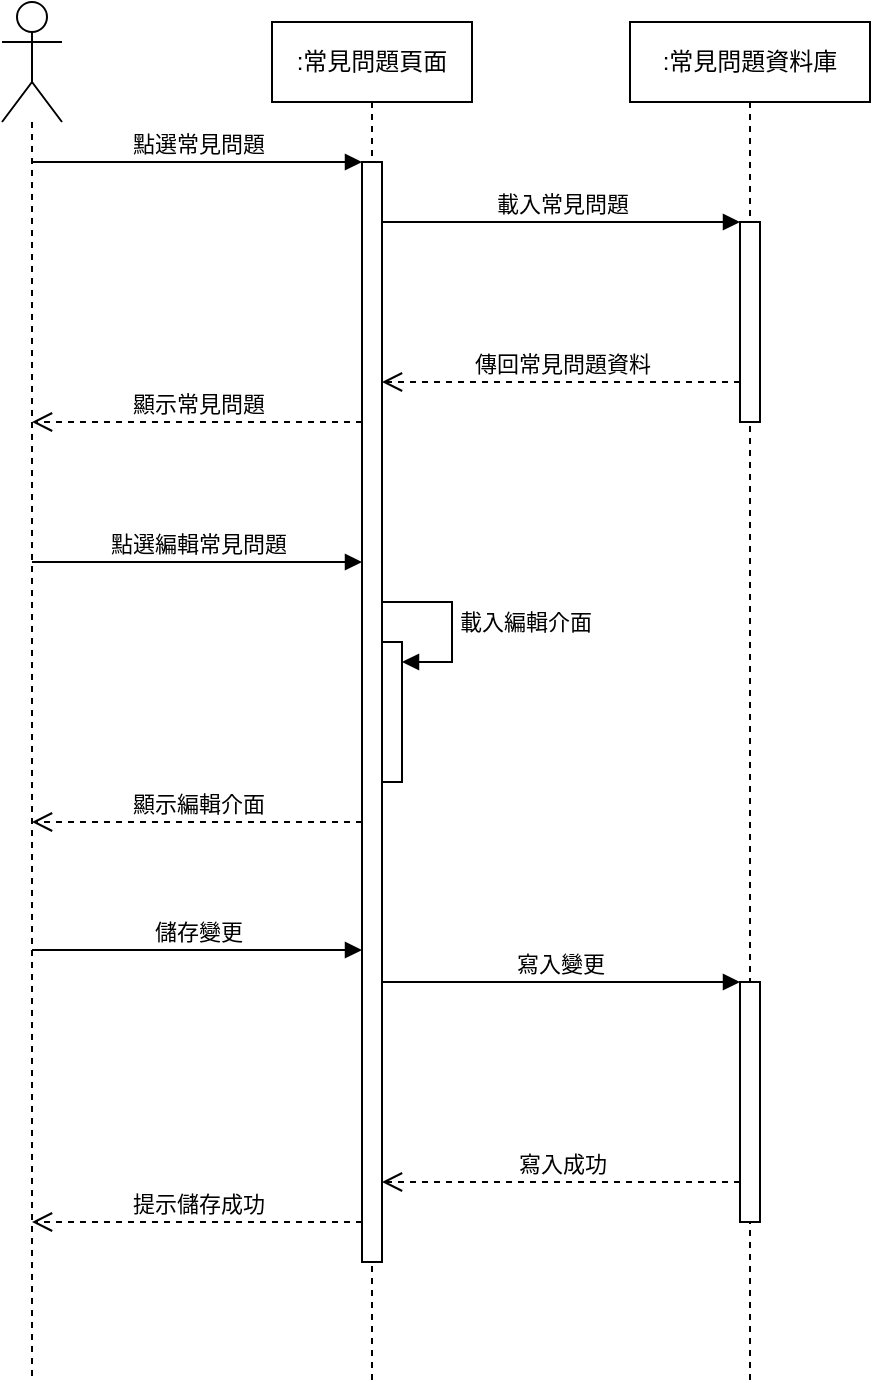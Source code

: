 <mxfile version="21.6.5" type="device">
  <diagram name="Page-1" id="2YBvvXClWsGukQMizWep">
    <mxGraphModel dx="1418" dy="828" grid="1" gridSize="10" guides="1" tooltips="1" connect="1" arrows="1" fold="1" page="1" pageScale="1" pageWidth="827" pageHeight="1169" math="0" shadow="0">
      <root>
        <mxCell id="0" />
        <mxCell id="1" parent="0" />
        <mxCell id="aM9ryv3xv72pqoxQDRHE-1" value=":常見問題頁面" style="shape=umlLifeline;perimeter=lifelinePerimeter;whiteSpace=wrap;html=1;container=0;dropTarget=0;collapsible=0;recursiveResize=0;outlineConnect=0;portConstraint=eastwest;newEdgeStyle={&quot;edgeStyle&quot;:&quot;elbowEdgeStyle&quot;,&quot;elbow&quot;:&quot;vertical&quot;,&quot;curved&quot;:0,&quot;rounded&quot;:0};" parent="1" vertex="1">
          <mxGeometry x="175" y="50" width="100" height="680" as="geometry" />
        </mxCell>
        <mxCell id="aM9ryv3xv72pqoxQDRHE-2" value="" style="html=1;points=[];perimeter=orthogonalPerimeter;outlineConnect=0;targetShapes=umlLifeline;portConstraint=eastwest;newEdgeStyle={&quot;edgeStyle&quot;:&quot;elbowEdgeStyle&quot;,&quot;elbow&quot;:&quot;vertical&quot;,&quot;curved&quot;:0,&quot;rounded&quot;:0};" parent="aM9ryv3xv72pqoxQDRHE-1" vertex="1">
          <mxGeometry x="45" y="70" width="10" height="550" as="geometry" />
        </mxCell>
        <mxCell id="ceOm1Rmb6s5dr9ztonqF-9" value="" style="html=1;points=[];perimeter=orthogonalPerimeter;outlineConnect=0;targetShapes=umlLifeline;portConstraint=eastwest;newEdgeStyle={&quot;edgeStyle&quot;:&quot;elbowEdgeStyle&quot;,&quot;elbow&quot;:&quot;vertical&quot;,&quot;curved&quot;:0,&quot;rounded&quot;:0};" parent="aM9ryv3xv72pqoxQDRHE-1" vertex="1">
          <mxGeometry x="55" y="310" width="10" height="70" as="geometry" />
        </mxCell>
        <mxCell id="ceOm1Rmb6s5dr9ztonqF-10" value="載入編輯介面" style="html=1;align=left;spacingLeft=2;endArrow=block;rounded=0;edgeStyle=orthogonalEdgeStyle;curved=0;rounded=0;" parent="aM9ryv3xv72pqoxQDRHE-1" source="aM9ryv3xv72pqoxQDRHE-2" target="ceOm1Rmb6s5dr9ztonqF-9" edge="1">
          <mxGeometry relative="1" as="geometry">
            <mxPoint x="55" y="304" as="sourcePoint" />
            <Array as="points">
              <mxPoint x="90" y="290" />
              <mxPoint x="90" y="320" />
            </Array>
          </mxGeometry>
        </mxCell>
        <mxCell id="FATohEn67VC4ZCUtdnCY-14" value="" style="shape=umlLifeline;perimeter=lifelinePerimeter;whiteSpace=wrap;html=1;container=1;dropTarget=0;collapsible=0;recursiveResize=0;outlineConnect=0;portConstraint=eastwest;newEdgeStyle={&quot;edgeStyle&quot;:&quot;elbowEdgeStyle&quot;,&quot;elbow&quot;:&quot;vertical&quot;,&quot;curved&quot;:0,&quot;rounded&quot;:0};participant=umlActor;size=60;" parent="1" vertex="1">
          <mxGeometry x="40" y="40" width="30" height="690" as="geometry" />
        </mxCell>
        <mxCell id="FATohEn67VC4ZCUtdnCY-15" value="點選常見問題" style="html=1;verticalAlign=bottom;endArrow=block;edgeStyle=elbowEdgeStyle;elbow=vertical;curved=0;rounded=0;" parent="1" source="FATohEn67VC4ZCUtdnCY-14" target="aM9ryv3xv72pqoxQDRHE-2" edge="1">
          <mxGeometry x="0.003" width="80" relative="1" as="geometry">
            <mxPoint x="54.81" y="129.997" as="sourcePoint" />
            <mxPoint x="220" y="129.997" as="targetPoint" />
            <Array as="points">
              <mxPoint x="140" y="120" />
            </Array>
            <mxPoint as="offset" />
          </mxGeometry>
        </mxCell>
        <mxCell id="CKTwQmuFr4gLuuUH_9-y-1" value=":常見問題資料庫" style="shape=umlLifeline;perimeter=lifelinePerimeter;whiteSpace=wrap;html=1;container=0;dropTarget=0;collapsible=0;recursiveResize=0;outlineConnect=0;portConstraint=eastwest;newEdgeStyle={&quot;edgeStyle&quot;:&quot;elbowEdgeStyle&quot;,&quot;elbow&quot;:&quot;vertical&quot;,&quot;curved&quot;:0,&quot;rounded&quot;:0};" parent="1" vertex="1">
          <mxGeometry x="354" y="50" width="120" height="680" as="geometry" />
        </mxCell>
        <mxCell id="CKTwQmuFr4gLuuUH_9-y-2" value="" style="html=1;points=[];perimeter=orthogonalPerimeter;outlineConnect=0;targetShapes=umlLifeline;portConstraint=eastwest;newEdgeStyle={&quot;edgeStyle&quot;:&quot;elbowEdgeStyle&quot;,&quot;elbow&quot;:&quot;vertical&quot;,&quot;curved&quot;:0,&quot;rounded&quot;:0};" parent="CKTwQmuFr4gLuuUH_9-y-1" vertex="1">
          <mxGeometry x="55" y="100" width="10" height="100" as="geometry" />
        </mxCell>
        <mxCell id="ItiBLyQB8SKyGbtP-Z__-48" value="" style="html=1;points=[];perimeter=orthogonalPerimeter;outlineConnect=0;targetShapes=umlLifeline;portConstraint=eastwest;newEdgeStyle={&quot;edgeStyle&quot;:&quot;elbowEdgeStyle&quot;,&quot;elbow&quot;:&quot;vertical&quot;,&quot;curved&quot;:0,&quot;rounded&quot;:0};" parent="CKTwQmuFr4gLuuUH_9-y-1" vertex="1">
          <mxGeometry x="55" y="480" width="10" height="120" as="geometry" />
        </mxCell>
        <mxCell id="CKTwQmuFr4gLuuUH_9-y-3" value="載入常見問題" style="html=1;verticalAlign=bottom;endArrow=block;edgeStyle=elbowEdgeStyle;elbow=vertical;curved=0;rounded=0;" parent="1" source="aM9ryv3xv72pqoxQDRHE-2" target="CKTwQmuFr4gLuuUH_9-y-2" edge="1">
          <mxGeometry width="80" relative="1" as="geometry">
            <mxPoint x="230" y="149.997" as="sourcePoint" />
            <mxPoint x="413" y="150.14" as="targetPoint" />
            <Array as="points">
              <mxPoint x="323" y="150" />
            </Array>
          </mxGeometry>
        </mxCell>
        <mxCell id="CKTwQmuFr4gLuuUH_9-y-4" value="傳回常見問題資料" style="html=1;verticalAlign=bottom;endArrow=open;dashed=1;endSize=8;edgeStyle=elbowEdgeStyle;elbow=vertical;curved=0;rounded=0;" parent="1" source="CKTwQmuFr4gLuuUH_9-y-2" target="aM9ryv3xv72pqoxQDRHE-2" edge="1">
          <mxGeometry relative="1" as="geometry">
            <mxPoint x="230" y="230" as="targetPoint" />
            <Array as="points">
              <mxPoint x="325" y="230" />
            </Array>
            <mxPoint x="420" y="230" as="sourcePoint" />
          </mxGeometry>
        </mxCell>
        <mxCell id="ceOm1Rmb6s5dr9ztonqF-2" value="點選編輯常見問題" style="html=1;verticalAlign=bottom;endArrow=block;edgeStyle=elbowEdgeStyle;elbow=vertical;curved=0;rounded=0;" parent="1" source="FATohEn67VC4ZCUtdnCY-14" target="aM9ryv3xv72pqoxQDRHE-2" edge="1">
          <mxGeometry width="80" relative="1" as="geometry">
            <mxPoint x="54.667" y="310" as="sourcePoint" />
            <mxPoint x="220" y="310" as="targetPoint" />
            <Array as="points">
              <mxPoint x="150" y="320" />
            </Array>
          </mxGeometry>
        </mxCell>
        <mxCell id="ceOm1Rmb6s5dr9ztonqF-6" value="顯示編輯介面" style="html=1;verticalAlign=bottom;endArrow=open;dashed=1;endSize=8;edgeStyle=elbowEdgeStyle;elbow=vertical;curved=0;rounded=0;" parent="1" source="aM9ryv3xv72pqoxQDRHE-2" target="FATohEn67VC4ZCUtdnCY-14" edge="1">
          <mxGeometry relative="1" as="geometry">
            <mxPoint x="420.0" y="449.998" as="targetPoint" />
            <Array as="points">
              <mxPoint x="170" y="450" />
            </Array>
            <mxPoint x="585.19" y="450.17" as="sourcePoint" />
          </mxGeometry>
        </mxCell>
        <mxCell id="ceOm1Rmb6s5dr9ztonqF-8" value="儲存變更" style="html=1;verticalAlign=bottom;endArrow=block;edgeStyle=elbowEdgeStyle;elbow=vertical;curved=0;rounded=0;" parent="1" source="FATohEn67VC4ZCUtdnCY-14" target="aM9ryv3xv72pqoxQDRHE-2" edge="1">
          <mxGeometry width="80" relative="1" as="geometry">
            <mxPoint x="54.667" y="514" as="sourcePoint" />
            <mxPoint x="220" y="514" as="targetPoint" />
            <Array as="points">
              <mxPoint x="150" y="514" />
            </Array>
          </mxGeometry>
        </mxCell>
        <mxCell id="ceOm1Rmb6s5dr9ztonqF-11" value="寫入變更" style="html=1;verticalAlign=bottom;endArrow=block;edgeStyle=elbowEdgeStyle;elbow=vertical;curved=0;rounded=0;" parent="1" source="aM9ryv3xv72pqoxQDRHE-2" target="ItiBLyQB8SKyGbtP-Z__-48" edge="1">
          <mxGeometry x="-0.004" width="80" relative="1" as="geometry">
            <mxPoint x="230" y="554" as="sourcePoint" />
            <mxPoint x="414" y="564" as="targetPoint" />
            <Array as="points">
              <mxPoint x="340" y="530" />
            </Array>
            <mxPoint as="offset" />
          </mxGeometry>
        </mxCell>
        <mxCell id="ceOm1Rmb6s5dr9ztonqF-14" value="寫入成功" style="html=1;verticalAlign=bottom;endArrow=open;dashed=1;endSize=8;edgeStyle=elbowEdgeStyle;elbow=vertical;curved=0;rounded=0;" parent="1" source="ItiBLyQB8SKyGbtP-Z__-48" target="aM9ryv3xv72pqoxQDRHE-2" edge="1">
          <mxGeometry relative="1" as="geometry">
            <mxPoint x="230" y="624" as="targetPoint" />
            <Array as="points">
              <mxPoint x="330" y="630" />
            </Array>
            <mxPoint x="405" y="624" as="sourcePoint" />
          </mxGeometry>
        </mxCell>
        <mxCell id="ceOm1Rmb6s5dr9ztonqF-15" value="提示儲存成功" style="html=1;verticalAlign=bottom;endArrow=open;dashed=1;endSize=8;edgeStyle=elbowEdgeStyle;elbow=vertical;curved=0;rounded=0;" parent="1" source="aM9ryv3xv72pqoxQDRHE-2" target="FATohEn67VC4ZCUtdnCY-14" edge="1">
          <mxGeometry relative="1" as="geometry">
            <mxPoint x="54.667" y="644" as="targetPoint" />
            <Array as="points">
              <mxPoint x="150" y="650" />
            </Array>
            <mxPoint x="220" y="644" as="sourcePoint" />
          </mxGeometry>
        </mxCell>
        <mxCell id="ceOm1Rmb6s5dr9ztonqF-16" value="顯示常見問題" style="html=1;verticalAlign=bottom;endArrow=open;dashed=1;endSize=8;edgeStyle=elbowEdgeStyle;elbow=vertical;curved=0;rounded=0;" parent="1" source="aM9ryv3xv72pqoxQDRHE-2" target="FATohEn67VC4ZCUtdnCY-14" edge="1">
          <mxGeometry relative="1" as="geometry">
            <mxPoint x="240" y="240" as="targetPoint" />
            <Array as="points">
              <mxPoint x="170" y="250" />
            </Array>
            <mxPoint x="419" y="240" as="sourcePoint" />
          </mxGeometry>
        </mxCell>
      </root>
    </mxGraphModel>
  </diagram>
</mxfile>
